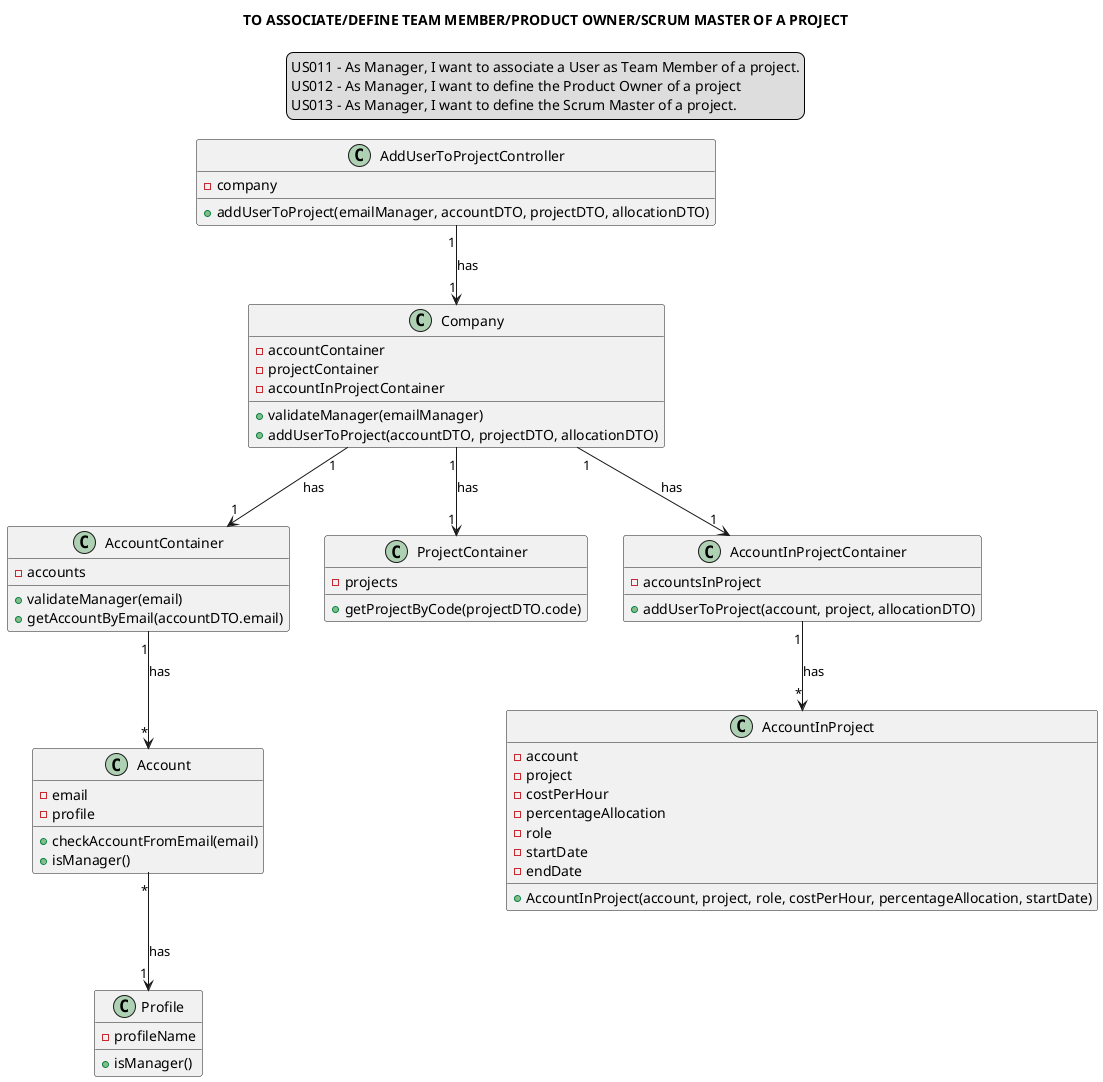 @startuml

skinparam sequenceMessageAlign center
title TO ASSOCIATE/DEFINE TEAM MEMBER/PRODUCT OWNER/SCRUM MASTER OF A PROJECT
legend top
US011 - As Manager, I want to associate a User as Team Member of a project.
US012 - As Manager, I want to define the Product Owner of a project
US013 - As Manager, I want to define the Scrum Master of a project.
end legend

class AddUserToProjectController {
-company
+addUserToProject(emailManager, accountDTO, projectDTO, allocationDTO)
}

class Company {
-accountContainer
-projectContainer
-accountInProjectContainer
+validateManager(emailManager)
+addUserToProject(accountDTO, projectDTO, allocationDTO)
}

class AccountContainer {
-accounts
+validateManager(email)
+getAccountByEmail(accountDTO.email)
}

class ProjectContainer {
-projects
+getProjectByCode(projectDTO.code)
}

class AccountInProject{
-account
-project
-costPerHour
-percentageAllocation
-role
-startDate
-endDate
+AccountInProject(account, project, role, costPerHour, percentageAllocation, startDate)
}

class AccountInProjectContainer{
-accountsInProject
+addUserToProject(account, project, allocationDTO)
}

class "Account"{
-email
-profile
+checkAccountFromEmail(email)
+isManager()
}

class "Profile"{
-profileName
+isManager()
}


AddUserToProjectController "1"-->"1" Company:has
Company "1"-->"1" AccountInProjectContainer: has
Company "1"-->"1" AccountContainer: has
Company "1"-->"1" ProjectContainer: has
AccountInProjectContainer "1"--> "*" AccountInProject: has
"AccountContainer""1" --> "*""Account": has
"Account" "*"--> "1""Profile": has
@enduml



